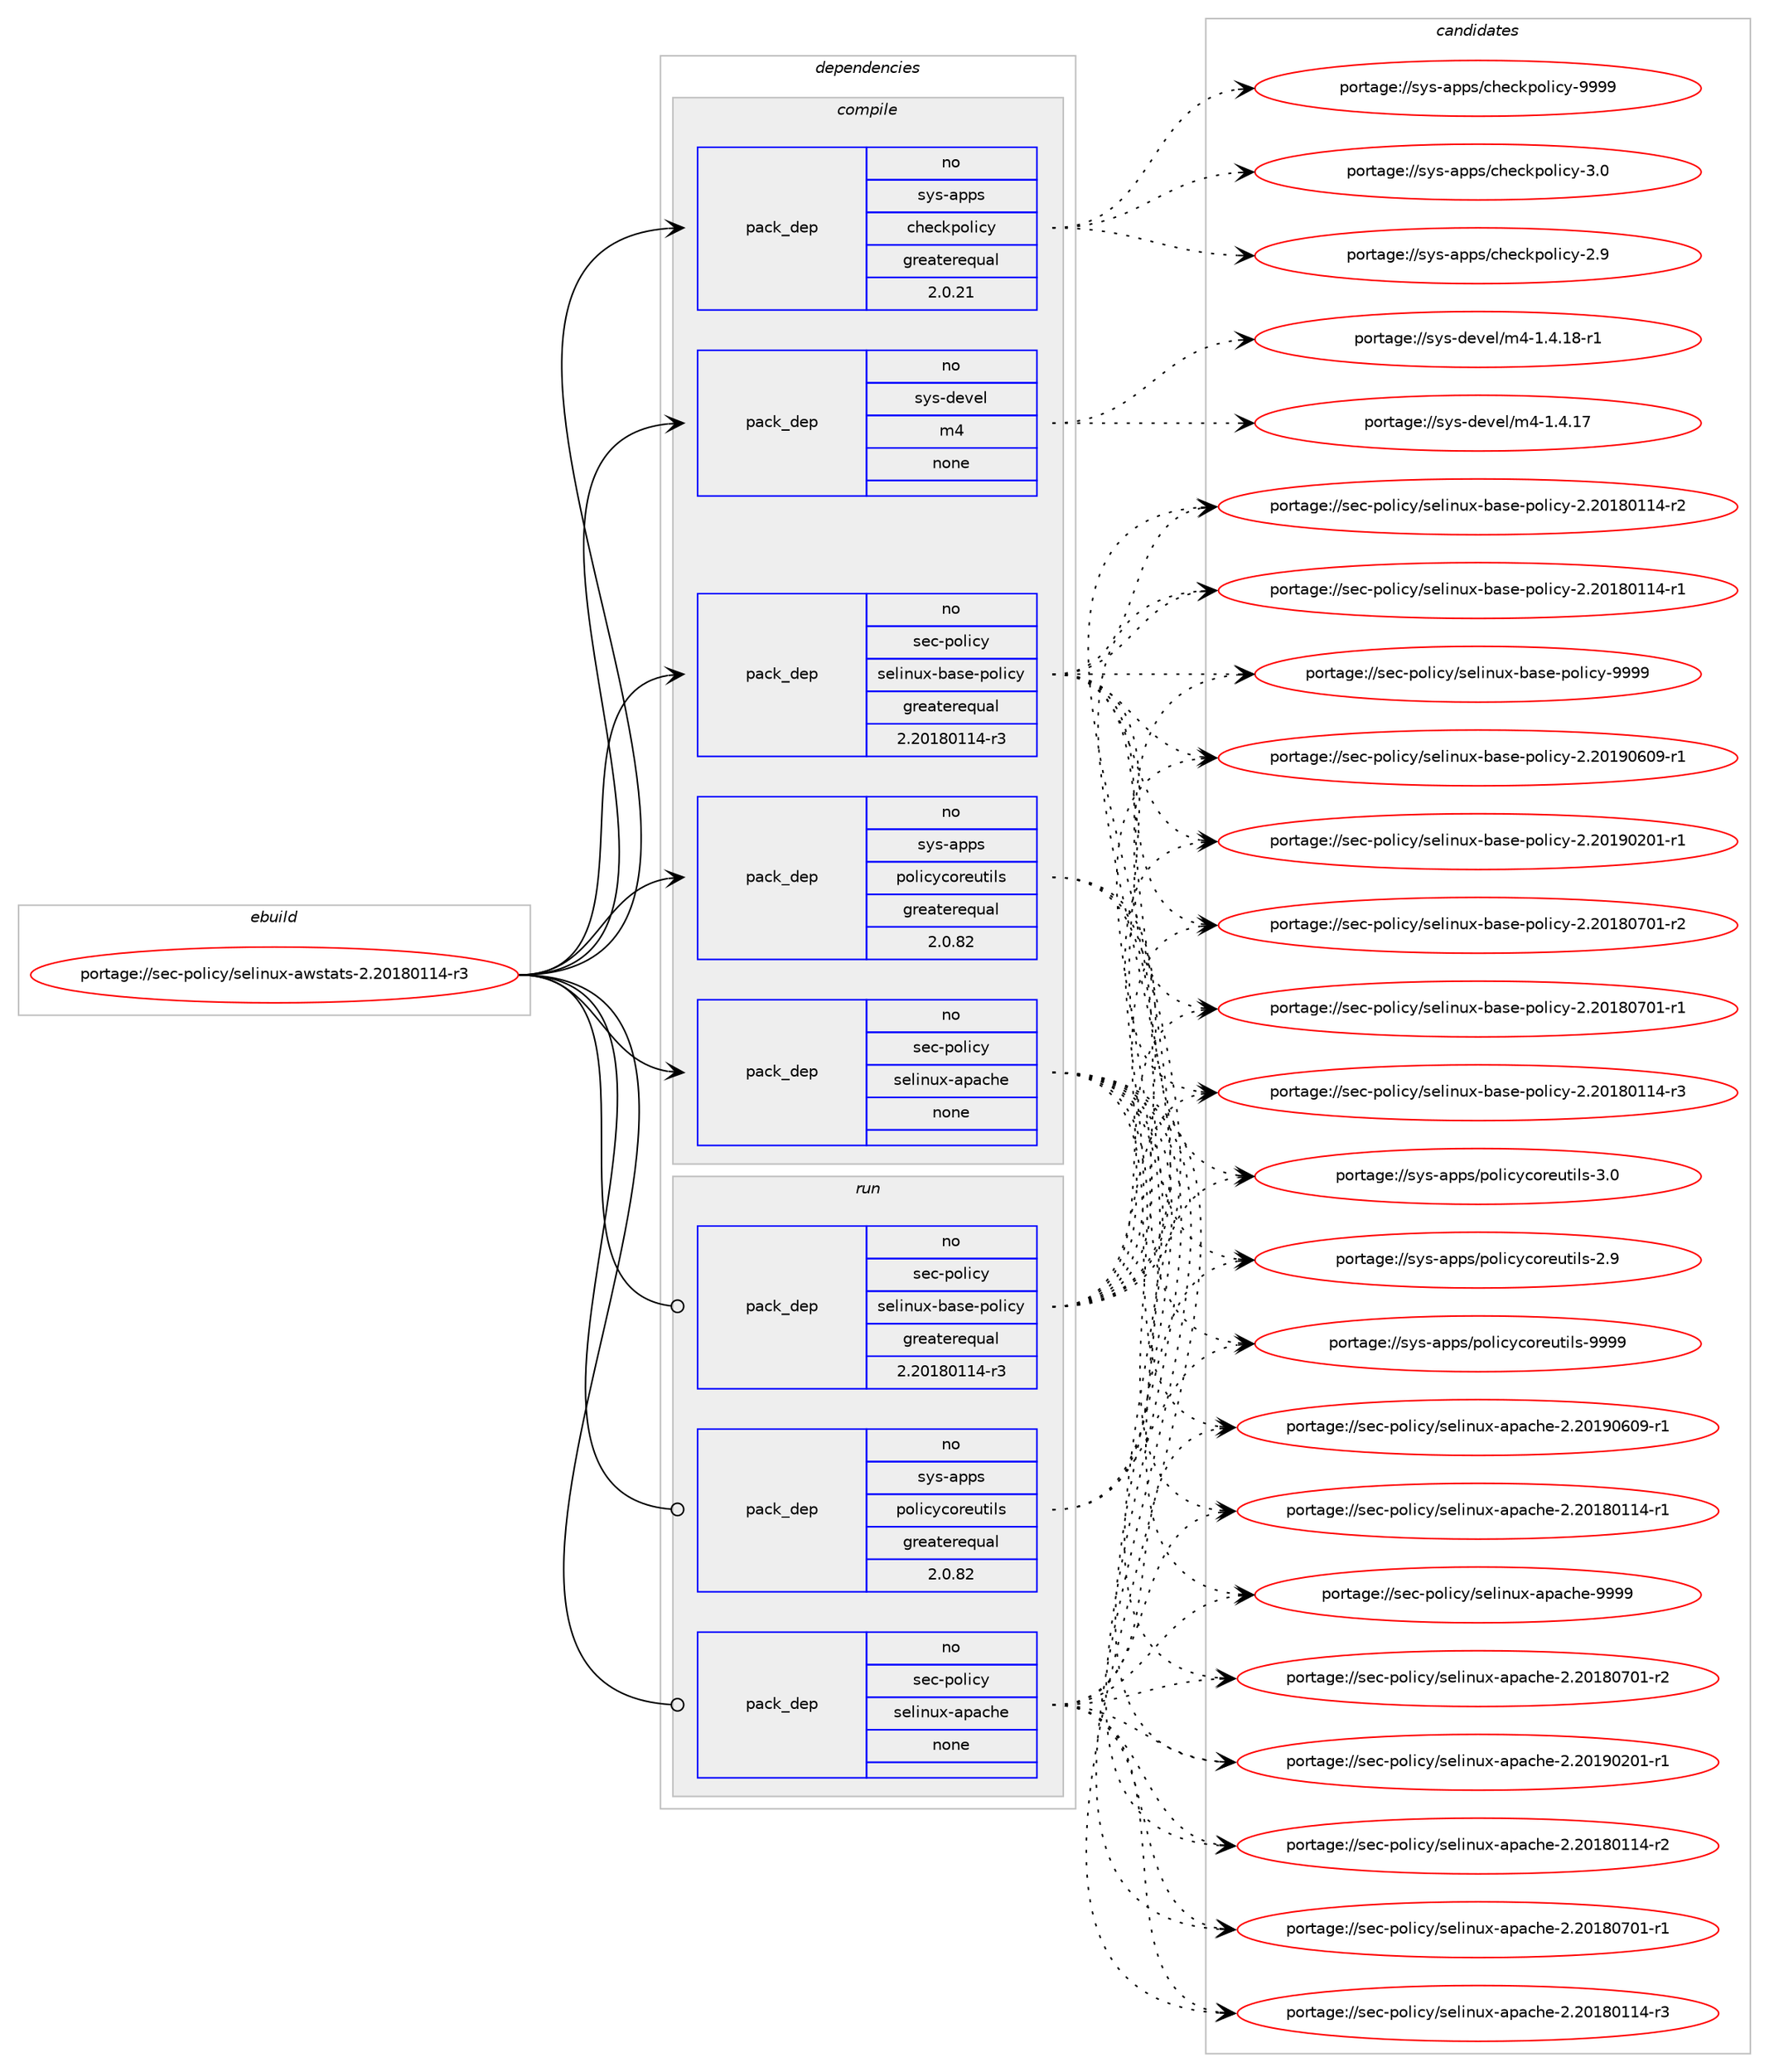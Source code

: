 digraph prolog {

# *************
# Graph options
# *************

newrank=true;
concentrate=true;
compound=true;
graph [rankdir=LR,fontname=Helvetica,fontsize=10,ranksep=1.5];#, ranksep=2.5, nodesep=0.2];
edge  [arrowhead=vee];
node  [fontname=Helvetica,fontsize=10];

# **********
# The ebuild
# **********

subgraph cluster_leftcol {
color=gray;
rank=same;
label=<<i>ebuild</i>>;
id [label="portage://sec-policy/selinux-awstats-2.20180114-r3", color=red, width=4, href="../sec-policy/selinux-awstats-2.20180114-r3.svg"];
}

# ****************
# The dependencies
# ****************

subgraph cluster_midcol {
color=gray;
label=<<i>dependencies</i>>;
subgraph cluster_compile {
fillcolor="#eeeeee";
style=filled;
label=<<i>compile</i>>;
subgraph pack55545 {
dependency70170 [label=<<TABLE BORDER="0" CELLBORDER="1" CELLSPACING="0" CELLPADDING="4" WIDTH="220"><TR><TD ROWSPAN="6" CELLPADDING="30">pack_dep</TD></TR><TR><TD WIDTH="110">no</TD></TR><TR><TD>sec-policy</TD></TR><TR><TD>selinux-apache</TD></TR><TR><TD>none</TD></TR><TR><TD></TD></TR></TABLE>>, shape=none, color=blue];
}
id:e -> dependency70170:w [weight=20,style="solid",arrowhead="vee"];
subgraph pack55546 {
dependency70171 [label=<<TABLE BORDER="0" CELLBORDER="1" CELLSPACING="0" CELLPADDING="4" WIDTH="220"><TR><TD ROWSPAN="6" CELLPADDING="30">pack_dep</TD></TR><TR><TD WIDTH="110">no</TD></TR><TR><TD>sec-policy</TD></TR><TR><TD>selinux-base-policy</TD></TR><TR><TD>greaterequal</TD></TR><TR><TD>2.20180114-r3</TD></TR></TABLE>>, shape=none, color=blue];
}
id:e -> dependency70171:w [weight=20,style="solid",arrowhead="vee"];
subgraph pack55547 {
dependency70172 [label=<<TABLE BORDER="0" CELLBORDER="1" CELLSPACING="0" CELLPADDING="4" WIDTH="220"><TR><TD ROWSPAN="6" CELLPADDING="30">pack_dep</TD></TR><TR><TD WIDTH="110">no</TD></TR><TR><TD>sys-apps</TD></TR><TR><TD>checkpolicy</TD></TR><TR><TD>greaterequal</TD></TR><TR><TD>2.0.21</TD></TR></TABLE>>, shape=none, color=blue];
}
id:e -> dependency70172:w [weight=20,style="solid",arrowhead="vee"];
subgraph pack55548 {
dependency70173 [label=<<TABLE BORDER="0" CELLBORDER="1" CELLSPACING="0" CELLPADDING="4" WIDTH="220"><TR><TD ROWSPAN="6" CELLPADDING="30">pack_dep</TD></TR><TR><TD WIDTH="110">no</TD></TR><TR><TD>sys-apps</TD></TR><TR><TD>policycoreutils</TD></TR><TR><TD>greaterequal</TD></TR><TR><TD>2.0.82</TD></TR></TABLE>>, shape=none, color=blue];
}
id:e -> dependency70173:w [weight=20,style="solid",arrowhead="vee"];
subgraph pack55549 {
dependency70174 [label=<<TABLE BORDER="0" CELLBORDER="1" CELLSPACING="0" CELLPADDING="4" WIDTH="220"><TR><TD ROWSPAN="6" CELLPADDING="30">pack_dep</TD></TR><TR><TD WIDTH="110">no</TD></TR><TR><TD>sys-devel</TD></TR><TR><TD>m4</TD></TR><TR><TD>none</TD></TR><TR><TD></TD></TR></TABLE>>, shape=none, color=blue];
}
id:e -> dependency70174:w [weight=20,style="solid",arrowhead="vee"];
}
subgraph cluster_compileandrun {
fillcolor="#eeeeee";
style=filled;
label=<<i>compile and run</i>>;
}
subgraph cluster_run {
fillcolor="#eeeeee";
style=filled;
label=<<i>run</i>>;
subgraph pack55550 {
dependency70175 [label=<<TABLE BORDER="0" CELLBORDER="1" CELLSPACING="0" CELLPADDING="4" WIDTH="220"><TR><TD ROWSPAN="6" CELLPADDING="30">pack_dep</TD></TR><TR><TD WIDTH="110">no</TD></TR><TR><TD>sec-policy</TD></TR><TR><TD>selinux-apache</TD></TR><TR><TD>none</TD></TR><TR><TD></TD></TR></TABLE>>, shape=none, color=blue];
}
id:e -> dependency70175:w [weight=20,style="solid",arrowhead="odot"];
subgraph pack55551 {
dependency70176 [label=<<TABLE BORDER="0" CELLBORDER="1" CELLSPACING="0" CELLPADDING="4" WIDTH="220"><TR><TD ROWSPAN="6" CELLPADDING="30">pack_dep</TD></TR><TR><TD WIDTH="110">no</TD></TR><TR><TD>sec-policy</TD></TR><TR><TD>selinux-base-policy</TD></TR><TR><TD>greaterequal</TD></TR><TR><TD>2.20180114-r3</TD></TR></TABLE>>, shape=none, color=blue];
}
id:e -> dependency70176:w [weight=20,style="solid",arrowhead="odot"];
subgraph pack55552 {
dependency70177 [label=<<TABLE BORDER="0" CELLBORDER="1" CELLSPACING="0" CELLPADDING="4" WIDTH="220"><TR><TD ROWSPAN="6" CELLPADDING="30">pack_dep</TD></TR><TR><TD WIDTH="110">no</TD></TR><TR><TD>sys-apps</TD></TR><TR><TD>policycoreutils</TD></TR><TR><TD>greaterequal</TD></TR><TR><TD>2.0.82</TD></TR></TABLE>>, shape=none, color=blue];
}
id:e -> dependency70177:w [weight=20,style="solid",arrowhead="odot"];
}
}

# **************
# The candidates
# **************

subgraph cluster_choices {
rank=same;
color=gray;
label=<<i>candidates</i>>;

subgraph choice55545 {
color=black;
nodesep=1;
choice11510199451121111081059912147115101108105110117120459711297991041014557575757 [label="portage://sec-policy/selinux-apache-9999", color=red, width=4,href="../sec-policy/selinux-apache-9999.svg"];
choice115101994511211110810599121471151011081051101171204597112979910410145504650484957485448574511449 [label="portage://sec-policy/selinux-apache-2.20190609-r1", color=red, width=4,href="../sec-policy/selinux-apache-2.20190609-r1.svg"];
choice115101994511211110810599121471151011081051101171204597112979910410145504650484957485048494511449 [label="portage://sec-policy/selinux-apache-2.20190201-r1", color=red, width=4,href="../sec-policy/selinux-apache-2.20190201-r1.svg"];
choice115101994511211110810599121471151011081051101171204597112979910410145504650484956485548494511450 [label="portage://sec-policy/selinux-apache-2.20180701-r2", color=red, width=4,href="../sec-policy/selinux-apache-2.20180701-r2.svg"];
choice115101994511211110810599121471151011081051101171204597112979910410145504650484956485548494511449 [label="portage://sec-policy/selinux-apache-2.20180701-r1", color=red, width=4,href="../sec-policy/selinux-apache-2.20180701-r1.svg"];
choice115101994511211110810599121471151011081051101171204597112979910410145504650484956484949524511451 [label="portage://sec-policy/selinux-apache-2.20180114-r3", color=red, width=4,href="../sec-policy/selinux-apache-2.20180114-r3.svg"];
choice115101994511211110810599121471151011081051101171204597112979910410145504650484956484949524511450 [label="portage://sec-policy/selinux-apache-2.20180114-r2", color=red, width=4,href="../sec-policy/selinux-apache-2.20180114-r2.svg"];
choice115101994511211110810599121471151011081051101171204597112979910410145504650484956484949524511449 [label="portage://sec-policy/selinux-apache-2.20180114-r1", color=red, width=4,href="../sec-policy/selinux-apache-2.20180114-r1.svg"];
dependency70170:e -> choice11510199451121111081059912147115101108105110117120459711297991041014557575757:w [style=dotted,weight="100"];
dependency70170:e -> choice115101994511211110810599121471151011081051101171204597112979910410145504650484957485448574511449:w [style=dotted,weight="100"];
dependency70170:e -> choice115101994511211110810599121471151011081051101171204597112979910410145504650484957485048494511449:w [style=dotted,weight="100"];
dependency70170:e -> choice115101994511211110810599121471151011081051101171204597112979910410145504650484956485548494511450:w [style=dotted,weight="100"];
dependency70170:e -> choice115101994511211110810599121471151011081051101171204597112979910410145504650484956485548494511449:w [style=dotted,weight="100"];
dependency70170:e -> choice115101994511211110810599121471151011081051101171204597112979910410145504650484956484949524511451:w [style=dotted,weight="100"];
dependency70170:e -> choice115101994511211110810599121471151011081051101171204597112979910410145504650484956484949524511450:w [style=dotted,weight="100"];
dependency70170:e -> choice115101994511211110810599121471151011081051101171204597112979910410145504650484956484949524511449:w [style=dotted,weight="100"];
}
subgraph choice55546 {
color=black;
nodesep=1;
choice1151019945112111108105991214711510110810511011712045989711510145112111108105991214557575757 [label="portage://sec-policy/selinux-base-policy-9999", color=red, width=4,href="../sec-policy/selinux-base-policy-9999.svg"];
choice11510199451121111081059912147115101108105110117120459897115101451121111081059912145504650484957485448574511449 [label="portage://sec-policy/selinux-base-policy-2.20190609-r1", color=red, width=4,href="../sec-policy/selinux-base-policy-2.20190609-r1.svg"];
choice11510199451121111081059912147115101108105110117120459897115101451121111081059912145504650484957485048494511449 [label="portage://sec-policy/selinux-base-policy-2.20190201-r1", color=red, width=4,href="../sec-policy/selinux-base-policy-2.20190201-r1.svg"];
choice11510199451121111081059912147115101108105110117120459897115101451121111081059912145504650484956485548494511450 [label="portage://sec-policy/selinux-base-policy-2.20180701-r2", color=red, width=4,href="../sec-policy/selinux-base-policy-2.20180701-r2.svg"];
choice11510199451121111081059912147115101108105110117120459897115101451121111081059912145504650484956485548494511449 [label="portage://sec-policy/selinux-base-policy-2.20180701-r1", color=red, width=4,href="../sec-policy/selinux-base-policy-2.20180701-r1.svg"];
choice11510199451121111081059912147115101108105110117120459897115101451121111081059912145504650484956484949524511451 [label="portage://sec-policy/selinux-base-policy-2.20180114-r3", color=red, width=4,href="../sec-policy/selinux-base-policy-2.20180114-r3.svg"];
choice11510199451121111081059912147115101108105110117120459897115101451121111081059912145504650484956484949524511450 [label="portage://sec-policy/selinux-base-policy-2.20180114-r2", color=red, width=4,href="../sec-policy/selinux-base-policy-2.20180114-r2.svg"];
choice11510199451121111081059912147115101108105110117120459897115101451121111081059912145504650484956484949524511449 [label="portage://sec-policy/selinux-base-policy-2.20180114-r1", color=red, width=4,href="../sec-policy/selinux-base-policy-2.20180114-r1.svg"];
dependency70171:e -> choice1151019945112111108105991214711510110810511011712045989711510145112111108105991214557575757:w [style=dotted,weight="100"];
dependency70171:e -> choice11510199451121111081059912147115101108105110117120459897115101451121111081059912145504650484957485448574511449:w [style=dotted,weight="100"];
dependency70171:e -> choice11510199451121111081059912147115101108105110117120459897115101451121111081059912145504650484957485048494511449:w [style=dotted,weight="100"];
dependency70171:e -> choice11510199451121111081059912147115101108105110117120459897115101451121111081059912145504650484956485548494511450:w [style=dotted,weight="100"];
dependency70171:e -> choice11510199451121111081059912147115101108105110117120459897115101451121111081059912145504650484956485548494511449:w [style=dotted,weight="100"];
dependency70171:e -> choice11510199451121111081059912147115101108105110117120459897115101451121111081059912145504650484956484949524511451:w [style=dotted,weight="100"];
dependency70171:e -> choice11510199451121111081059912147115101108105110117120459897115101451121111081059912145504650484956484949524511450:w [style=dotted,weight="100"];
dependency70171:e -> choice11510199451121111081059912147115101108105110117120459897115101451121111081059912145504650484956484949524511449:w [style=dotted,weight="100"];
}
subgraph choice55547 {
color=black;
nodesep=1;
choice1151211154597112112115479910410199107112111108105991214557575757 [label="portage://sys-apps/checkpolicy-9999", color=red, width=4,href="../sys-apps/checkpolicy-9999.svg"];
choice11512111545971121121154799104101991071121111081059912145514648 [label="portage://sys-apps/checkpolicy-3.0", color=red, width=4,href="../sys-apps/checkpolicy-3.0.svg"];
choice11512111545971121121154799104101991071121111081059912145504657 [label="portage://sys-apps/checkpolicy-2.9", color=red, width=4,href="../sys-apps/checkpolicy-2.9.svg"];
dependency70172:e -> choice1151211154597112112115479910410199107112111108105991214557575757:w [style=dotted,weight="100"];
dependency70172:e -> choice11512111545971121121154799104101991071121111081059912145514648:w [style=dotted,weight="100"];
dependency70172:e -> choice11512111545971121121154799104101991071121111081059912145504657:w [style=dotted,weight="100"];
}
subgraph choice55548 {
color=black;
nodesep=1;
choice11512111545971121121154711211110810599121991111141011171161051081154557575757 [label="portage://sys-apps/policycoreutils-9999", color=red, width=4,href="../sys-apps/policycoreutils-9999.svg"];
choice115121115459711211211547112111108105991219911111410111711610510811545514648 [label="portage://sys-apps/policycoreutils-3.0", color=red, width=4,href="../sys-apps/policycoreutils-3.0.svg"];
choice115121115459711211211547112111108105991219911111410111711610510811545504657 [label="portage://sys-apps/policycoreutils-2.9", color=red, width=4,href="../sys-apps/policycoreutils-2.9.svg"];
dependency70173:e -> choice11512111545971121121154711211110810599121991111141011171161051081154557575757:w [style=dotted,weight="100"];
dependency70173:e -> choice115121115459711211211547112111108105991219911111410111711610510811545514648:w [style=dotted,weight="100"];
dependency70173:e -> choice115121115459711211211547112111108105991219911111410111711610510811545504657:w [style=dotted,weight="100"];
}
subgraph choice55549 {
color=black;
nodesep=1;
choice115121115451001011181011084710952454946524649564511449 [label="portage://sys-devel/m4-1.4.18-r1", color=red, width=4,href="../sys-devel/m4-1.4.18-r1.svg"];
choice11512111545100101118101108471095245494652464955 [label="portage://sys-devel/m4-1.4.17", color=red, width=4,href="../sys-devel/m4-1.4.17.svg"];
dependency70174:e -> choice115121115451001011181011084710952454946524649564511449:w [style=dotted,weight="100"];
dependency70174:e -> choice11512111545100101118101108471095245494652464955:w [style=dotted,weight="100"];
}
subgraph choice55550 {
color=black;
nodesep=1;
choice11510199451121111081059912147115101108105110117120459711297991041014557575757 [label="portage://sec-policy/selinux-apache-9999", color=red, width=4,href="../sec-policy/selinux-apache-9999.svg"];
choice115101994511211110810599121471151011081051101171204597112979910410145504650484957485448574511449 [label="portage://sec-policy/selinux-apache-2.20190609-r1", color=red, width=4,href="../sec-policy/selinux-apache-2.20190609-r1.svg"];
choice115101994511211110810599121471151011081051101171204597112979910410145504650484957485048494511449 [label="portage://sec-policy/selinux-apache-2.20190201-r1", color=red, width=4,href="../sec-policy/selinux-apache-2.20190201-r1.svg"];
choice115101994511211110810599121471151011081051101171204597112979910410145504650484956485548494511450 [label="portage://sec-policy/selinux-apache-2.20180701-r2", color=red, width=4,href="../sec-policy/selinux-apache-2.20180701-r2.svg"];
choice115101994511211110810599121471151011081051101171204597112979910410145504650484956485548494511449 [label="portage://sec-policy/selinux-apache-2.20180701-r1", color=red, width=4,href="../sec-policy/selinux-apache-2.20180701-r1.svg"];
choice115101994511211110810599121471151011081051101171204597112979910410145504650484956484949524511451 [label="portage://sec-policy/selinux-apache-2.20180114-r3", color=red, width=4,href="../sec-policy/selinux-apache-2.20180114-r3.svg"];
choice115101994511211110810599121471151011081051101171204597112979910410145504650484956484949524511450 [label="portage://sec-policy/selinux-apache-2.20180114-r2", color=red, width=4,href="../sec-policy/selinux-apache-2.20180114-r2.svg"];
choice115101994511211110810599121471151011081051101171204597112979910410145504650484956484949524511449 [label="portage://sec-policy/selinux-apache-2.20180114-r1", color=red, width=4,href="../sec-policy/selinux-apache-2.20180114-r1.svg"];
dependency70175:e -> choice11510199451121111081059912147115101108105110117120459711297991041014557575757:w [style=dotted,weight="100"];
dependency70175:e -> choice115101994511211110810599121471151011081051101171204597112979910410145504650484957485448574511449:w [style=dotted,weight="100"];
dependency70175:e -> choice115101994511211110810599121471151011081051101171204597112979910410145504650484957485048494511449:w [style=dotted,weight="100"];
dependency70175:e -> choice115101994511211110810599121471151011081051101171204597112979910410145504650484956485548494511450:w [style=dotted,weight="100"];
dependency70175:e -> choice115101994511211110810599121471151011081051101171204597112979910410145504650484956485548494511449:w [style=dotted,weight="100"];
dependency70175:e -> choice115101994511211110810599121471151011081051101171204597112979910410145504650484956484949524511451:w [style=dotted,weight="100"];
dependency70175:e -> choice115101994511211110810599121471151011081051101171204597112979910410145504650484956484949524511450:w [style=dotted,weight="100"];
dependency70175:e -> choice115101994511211110810599121471151011081051101171204597112979910410145504650484956484949524511449:w [style=dotted,weight="100"];
}
subgraph choice55551 {
color=black;
nodesep=1;
choice1151019945112111108105991214711510110810511011712045989711510145112111108105991214557575757 [label="portage://sec-policy/selinux-base-policy-9999", color=red, width=4,href="../sec-policy/selinux-base-policy-9999.svg"];
choice11510199451121111081059912147115101108105110117120459897115101451121111081059912145504650484957485448574511449 [label="portage://sec-policy/selinux-base-policy-2.20190609-r1", color=red, width=4,href="../sec-policy/selinux-base-policy-2.20190609-r1.svg"];
choice11510199451121111081059912147115101108105110117120459897115101451121111081059912145504650484957485048494511449 [label="portage://sec-policy/selinux-base-policy-2.20190201-r1", color=red, width=4,href="../sec-policy/selinux-base-policy-2.20190201-r1.svg"];
choice11510199451121111081059912147115101108105110117120459897115101451121111081059912145504650484956485548494511450 [label="portage://sec-policy/selinux-base-policy-2.20180701-r2", color=red, width=4,href="../sec-policy/selinux-base-policy-2.20180701-r2.svg"];
choice11510199451121111081059912147115101108105110117120459897115101451121111081059912145504650484956485548494511449 [label="portage://sec-policy/selinux-base-policy-2.20180701-r1", color=red, width=4,href="../sec-policy/selinux-base-policy-2.20180701-r1.svg"];
choice11510199451121111081059912147115101108105110117120459897115101451121111081059912145504650484956484949524511451 [label="portage://sec-policy/selinux-base-policy-2.20180114-r3", color=red, width=4,href="../sec-policy/selinux-base-policy-2.20180114-r3.svg"];
choice11510199451121111081059912147115101108105110117120459897115101451121111081059912145504650484956484949524511450 [label="portage://sec-policy/selinux-base-policy-2.20180114-r2", color=red, width=4,href="../sec-policy/selinux-base-policy-2.20180114-r2.svg"];
choice11510199451121111081059912147115101108105110117120459897115101451121111081059912145504650484956484949524511449 [label="portage://sec-policy/selinux-base-policy-2.20180114-r1", color=red, width=4,href="../sec-policy/selinux-base-policy-2.20180114-r1.svg"];
dependency70176:e -> choice1151019945112111108105991214711510110810511011712045989711510145112111108105991214557575757:w [style=dotted,weight="100"];
dependency70176:e -> choice11510199451121111081059912147115101108105110117120459897115101451121111081059912145504650484957485448574511449:w [style=dotted,weight="100"];
dependency70176:e -> choice11510199451121111081059912147115101108105110117120459897115101451121111081059912145504650484957485048494511449:w [style=dotted,weight="100"];
dependency70176:e -> choice11510199451121111081059912147115101108105110117120459897115101451121111081059912145504650484956485548494511450:w [style=dotted,weight="100"];
dependency70176:e -> choice11510199451121111081059912147115101108105110117120459897115101451121111081059912145504650484956485548494511449:w [style=dotted,weight="100"];
dependency70176:e -> choice11510199451121111081059912147115101108105110117120459897115101451121111081059912145504650484956484949524511451:w [style=dotted,weight="100"];
dependency70176:e -> choice11510199451121111081059912147115101108105110117120459897115101451121111081059912145504650484956484949524511450:w [style=dotted,weight="100"];
dependency70176:e -> choice11510199451121111081059912147115101108105110117120459897115101451121111081059912145504650484956484949524511449:w [style=dotted,weight="100"];
}
subgraph choice55552 {
color=black;
nodesep=1;
choice11512111545971121121154711211110810599121991111141011171161051081154557575757 [label="portage://sys-apps/policycoreutils-9999", color=red, width=4,href="../sys-apps/policycoreutils-9999.svg"];
choice115121115459711211211547112111108105991219911111410111711610510811545514648 [label="portage://sys-apps/policycoreutils-3.0", color=red, width=4,href="../sys-apps/policycoreutils-3.0.svg"];
choice115121115459711211211547112111108105991219911111410111711610510811545504657 [label="portage://sys-apps/policycoreutils-2.9", color=red, width=4,href="../sys-apps/policycoreutils-2.9.svg"];
dependency70177:e -> choice11512111545971121121154711211110810599121991111141011171161051081154557575757:w [style=dotted,weight="100"];
dependency70177:e -> choice115121115459711211211547112111108105991219911111410111711610510811545514648:w [style=dotted,weight="100"];
dependency70177:e -> choice115121115459711211211547112111108105991219911111410111711610510811545504657:w [style=dotted,weight="100"];
}
}

}
